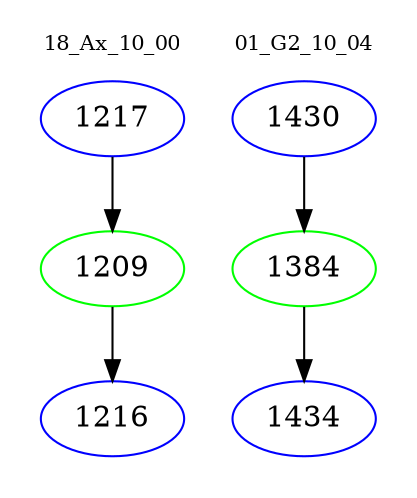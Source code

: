 digraph{
subgraph cluster_0 {
color = white
label = "18_Ax_10_00";
fontsize=10;
T0_1217 [label="1217", color="blue"]
T0_1217 -> T0_1209 [color="black"]
T0_1209 [label="1209", color="green"]
T0_1209 -> T0_1216 [color="black"]
T0_1216 [label="1216", color="blue"]
}
subgraph cluster_1 {
color = white
label = "01_G2_10_04";
fontsize=10;
T1_1430 [label="1430", color="blue"]
T1_1430 -> T1_1384 [color="black"]
T1_1384 [label="1384", color="green"]
T1_1384 -> T1_1434 [color="black"]
T1_1434 [label="1434", color="blue"]
}
}
